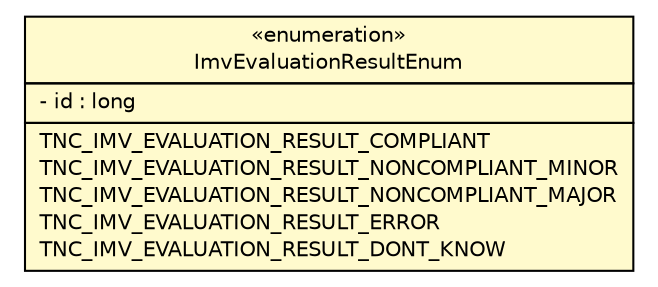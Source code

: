 #!/usr/local/bin/dot
#
# Class diagram 
# Generated by UMLGraph version R5_6 (http://www.umlgraph.org/)
#

digraph G {
	edge [fontname="Helvetica",fontsize=10,labelfontname="Helvetica",labelfontsize=10];
	node [fontname="Helvetica",fontsize=10,shape=plaintext];
	nodesep=0.25;
	ranksep=0.5;
	// de.hsbremen.tc.tnc.report.enums.ImvEvaluationResultEnum
	c706 [label=<<table title="de.hsbremen.tc.tnc.report.enums.ImvEvaluationResultEnum" border="0" cellborder="1" cellspacing="0" cellpadding="2" port="p" bgcolor="lemonChiffon" href="./ImvEvaluationResultEnum.html">
		<tr><td><table border="0" cellspacing="0" cellpadding="1">
<tr><td align="center" balign="center"> &#171;enumeration&#187; </td></tr>
<tr><td align="center" balign="center"> ImvEvaluationResultEnum </td></tr>
		</table></td></tr>
		<tr><td><table border="0" cellspacing="0" cellpadding="1">
<tr><td align="left" balign="left"> - id : long </td></tr>
		</table></td></tr>
		<tr><td><table border="0" cellspacing="0" cellpadding="1">
<tr><td align="left" balign="left"> TNC_IMV_EVALUATION_RESULT_COMPLIANT </td></tr>
<tr><td align="left" balign="left"> TNC_IMV_EVALUATION_RESULT_NONCOMPLIANT_MINOR </td></tr>
<tr><td align="left" balign="left"> TNC_IMV_EVALUATION_RESULT_NONCOMPLIANT_MAJOR </td></tr>
<tr><td align="left" balign="left"> TNC_IMV_EVALUATION_RESULT_ERROR </td></tr>
<tr><td align="left" balign="left"> TNC_IMV_EVALUATION_RESULT_DONT_KNOW </td></tr>
		</table></td></tr>
		</table>>, URL="./ImvEvaluationResultEnum.html", fontname="Helvetica", fontcolor="black", fontsize=10.0];
}

